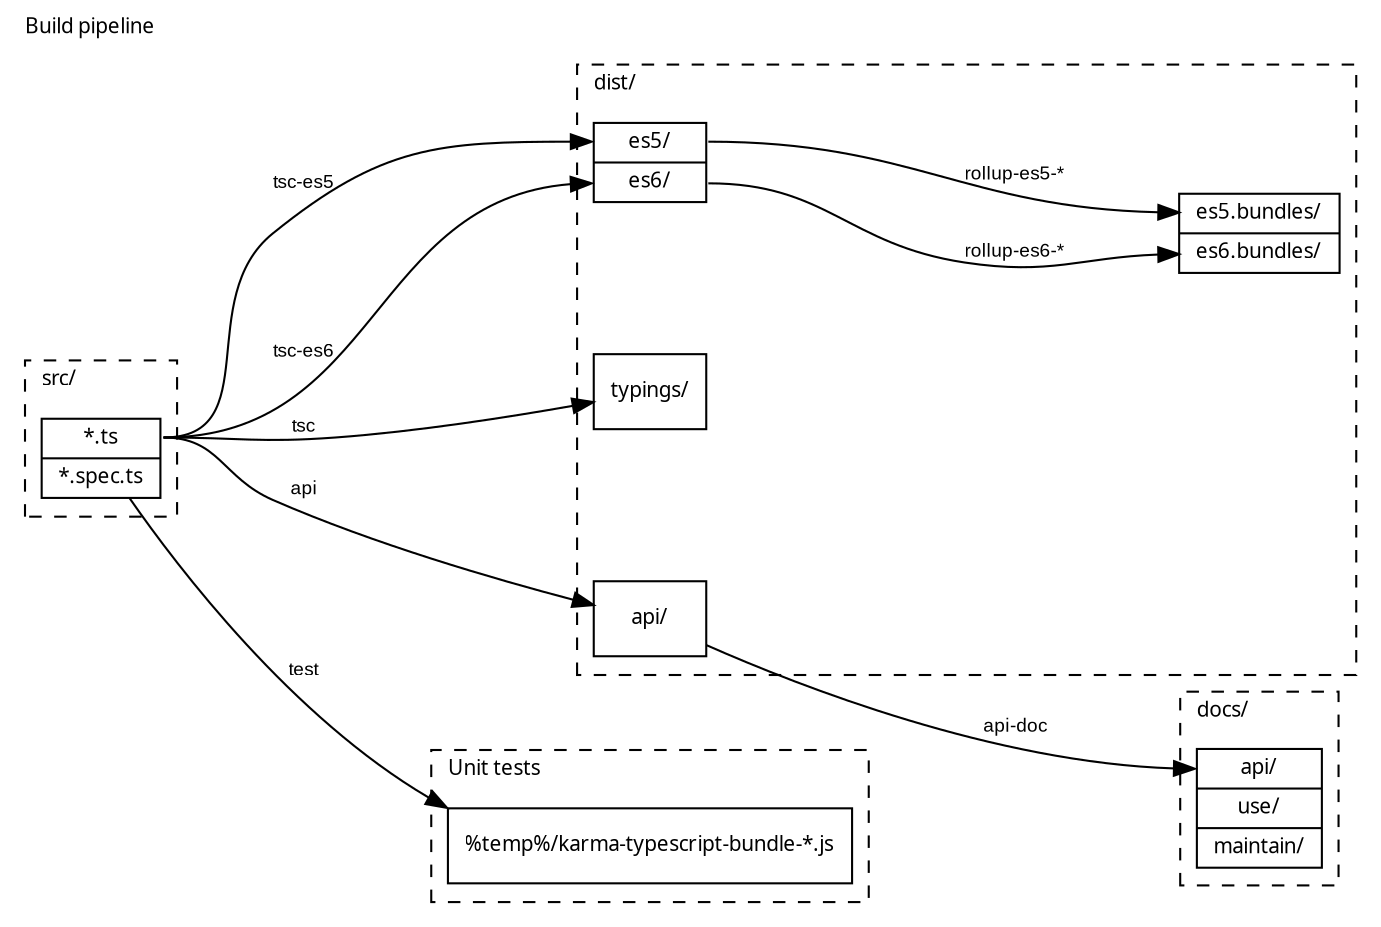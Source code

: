 digraph {
    rankdir=LR;
    compound=true;
    concentrate=true;
    nodesep=1;
    ranksep=1.5;
    label="Build pipeline"
    graph[
        style=dashed
        fontname="Lucida Console"; fontsize=10;
        labelloc=top; labeljust=left;
    ];
    node [
        shape=record;
        fontname="Lucida Console"; fontsize=10
    ];
    edge [
        fontname="Arial"; fontsize=9;
    ]
    subgraph cluster_src {
        label="src/"
        src[ label="
            <ts> *.ts
            |<spec> *.spec.ts
        "];
    }

    subgraph cluster_dist {
        label="dist/";
        out [ label="
            <es5> es5/
            |<es6> es6/
        "];
        bundles [ label="
            <es5> es5.bundles/
            |<es6> es6.bundles/
        "];
        typings [ label="
            <typings> typings/
        "];
        api [ label="
            <api> api/
        "];
    }

    subgraph cluster_docs {
        label="docs/";
        docs [ label="
            <api> api/
            |<use> use/
            |<maintain> maintain/
        "];
    }

    subgraph cluster_tests {
        label="Unit tests";
        test [ label="
            <karma> %temp%/karma-typescript-bundle-*.js
        "];
    }
    src:ts -> typings [ label="tsc"; ];
    src:ts -> out:es5 [ label="tsc-es5"; ];
    src:ts -> out:es6 [ label="tsc-es6"; ];
    src:ts -> api:api [ label="api"; ];
    { src:ts, src:spec } -> test:karma [ label="test" ];
    out:es5 -> bundles:es5 [ label="rollup-es5-*"]
    out:es6 -> bundles:es6 [ label="rollup-es6-*"]
    api:api -> docs:api [ label="api-doc"; ];

}
